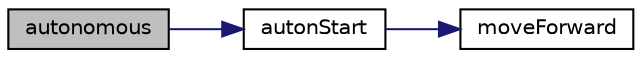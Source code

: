 digraph "autonomous"
{
  edge [fontname="Helvetica",fontsize="10",labelfontname="Helvetica",labelfontsize="10"];
  node [fontname="Helvetica",fontsize="10",shape=record];
  rankdir="LR";
  Node0 [label="autonomous",height=0.2,width=0.4,color="black", fillcolor="grey75", style="filled", fontcolor="black"];
  Node0 -> Node1 [color="midnightblue",fontsize="10",style="solid",fontname="Helvetica"];
  Node1 [label="autonStart",height=0.2,width=0.4,color="black", fillcolor="white", style="filled",URL="$auton_8h.html#a1a25993901b668e4c162eb31fa463b52"];
  Node1 -> Node2 [color="midnightblue",fontsize="10",style="solid",fontname="Helvetica"];
  Node2 [label="moveForward",height=0.2,width=0.4,color="black", fillcolor="white", style="filled",URL="$auton_8cpp.html#ac132ca53625938c26d9d9104ca5c9e82"];
}
